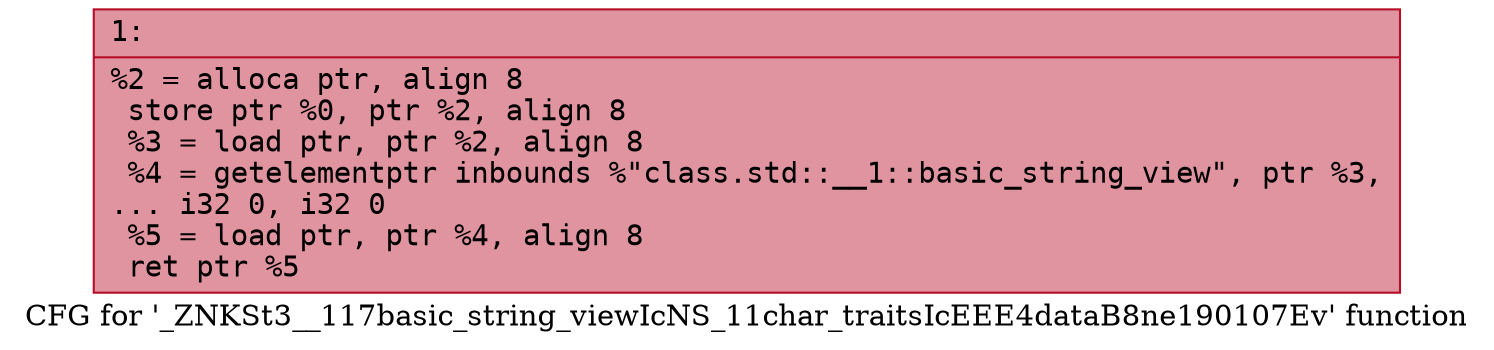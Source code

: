 digraph "CFG for '_ZNKSt3__117basic_string_viewIcNS_11char_traitsIcEEE4dataB8ne190107Ev' function" {
	label="CFG for '_ZNKSt3__117basic_string_viewIcNS_11char_traitsIcEEE4dataB8ne190107Ev' function";

	Node0x60000139d5e0 [shape=record,color="#b70d28ff", style=filled, fillcolor="#b70d2870" fontname="Courier",label="{1:\l|  %2 = alloca ptr, align 8\l  store ptr %0, ptr %2, align 8\l  %3 = load ptr, ptr %2, align 8\l  %4 = getelementptr inbounds %\"class.std::__1::basic_string_view\", ptr %3,\l... i32 0, i32 0\l  %5 = load ptr, ptr %4, align 8\l  ret ptr %5\l}"];
}
